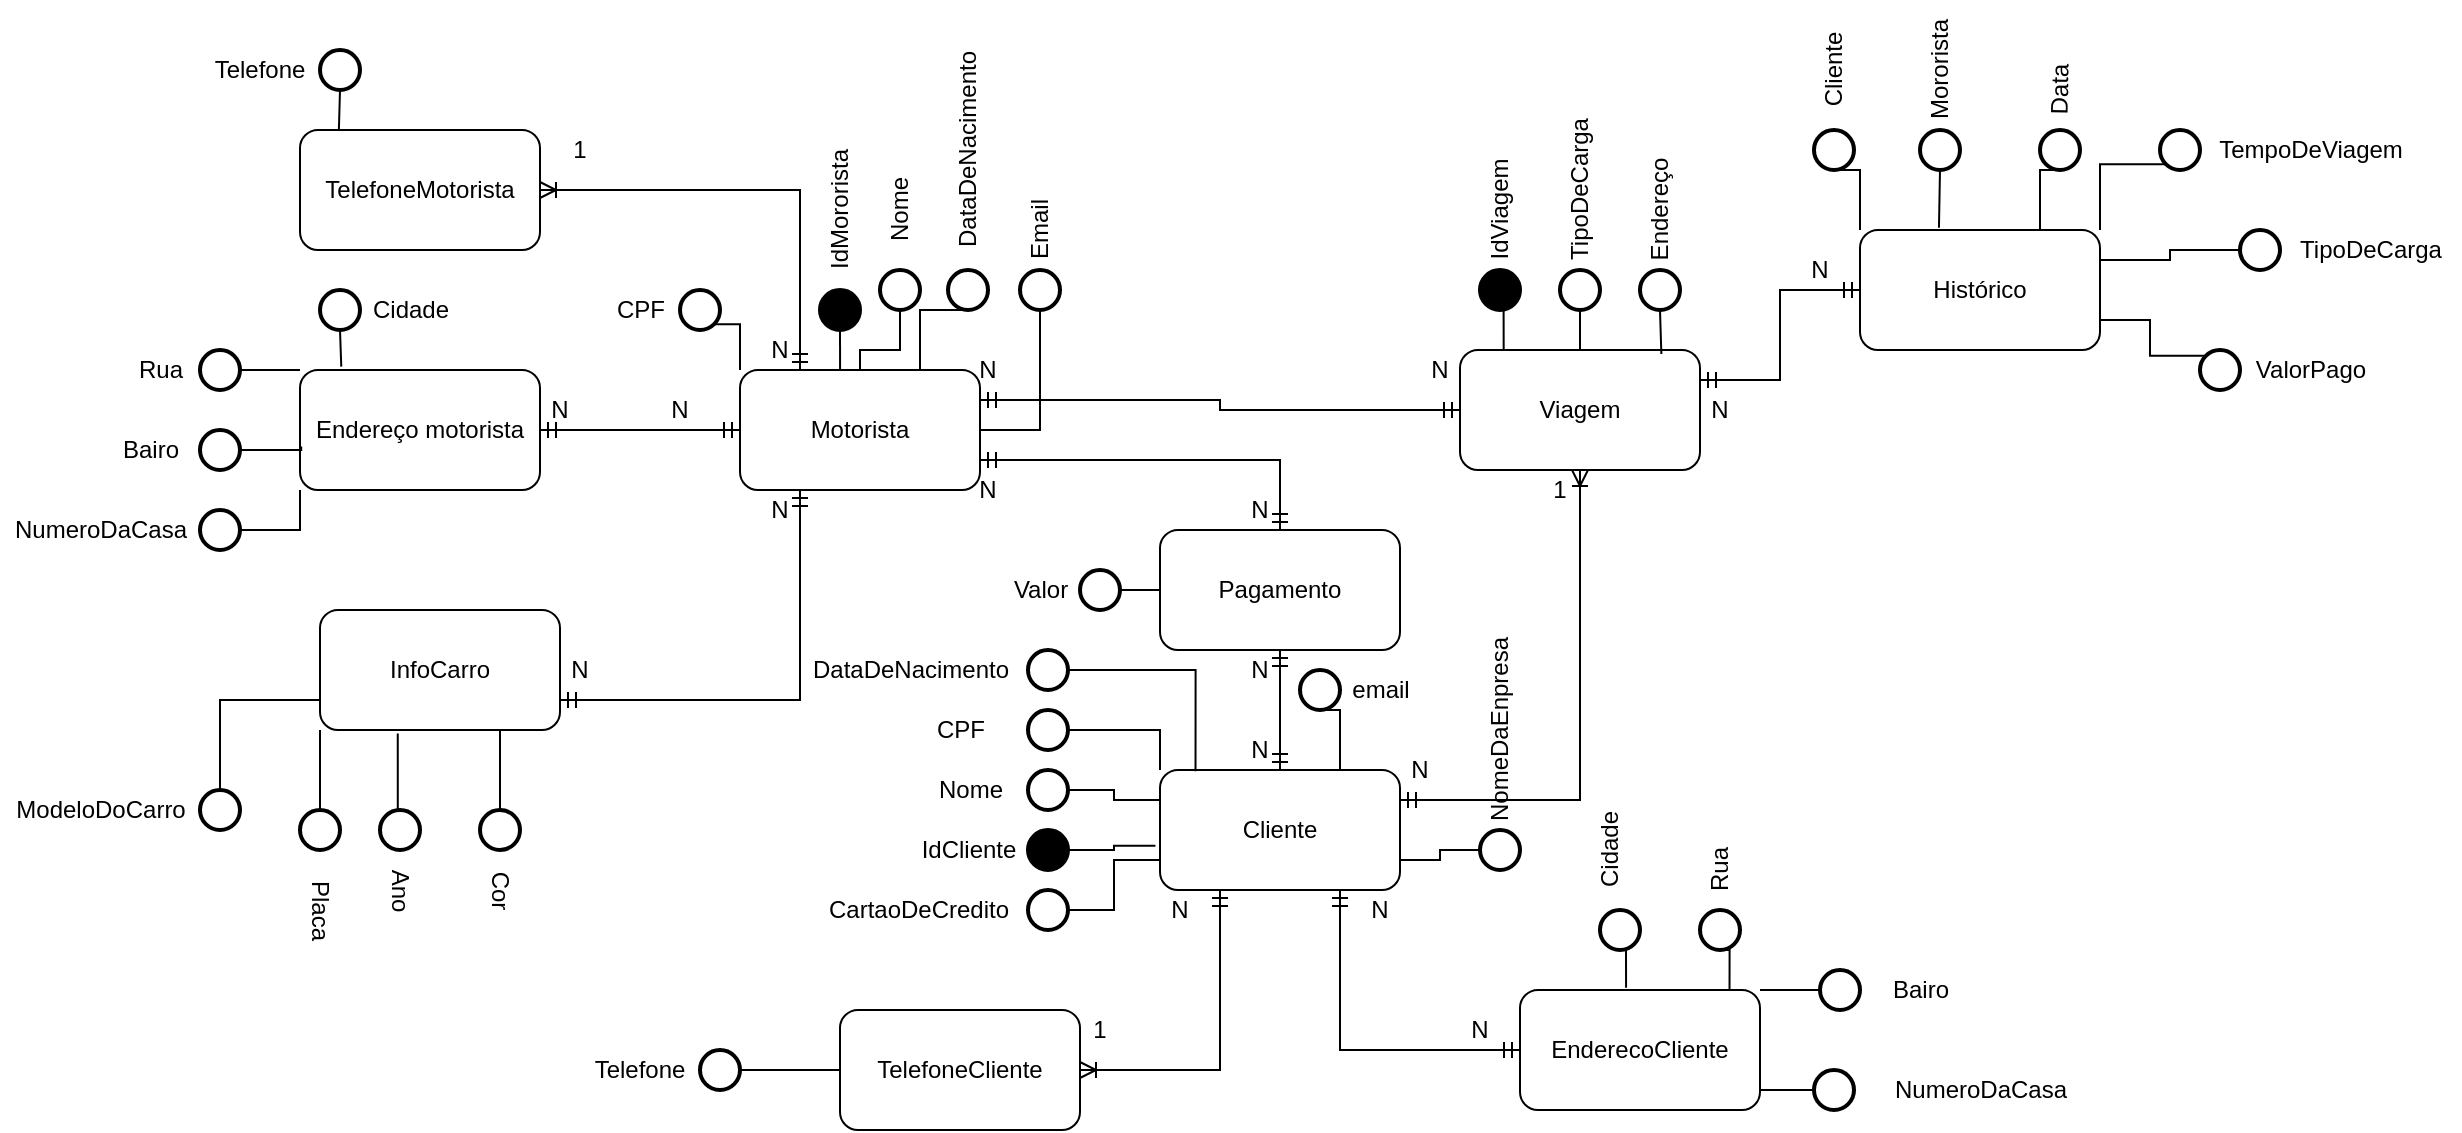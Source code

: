 <mxfile version="14.9.7" type="github"><diagram id="eJUkHfppgbeLTDtg9tYt" name="Page-1"><mxGraphModel dx="1794" dy="1623" grid="1" gridSize="10" guides="1" tooltips="1" connect="1" arrows="1" fold="1" page="1" pageScale="1" pageWidth="827" pageHeight="1169" math="0" shadow="0"><root><mxCell id="0"/><mxCell id="1" parent="0"/><mxCell id="LYVnRPtUyM-_wFMMdky0-37" style="edgeStyle=orthogonalEdgeStyle;rounded=0;orthogonalLoop=1;jettySize=auto;html=1;exitX=1;exitY=0.5;exitDx=0;exitDy=0;startArrow=ERoneToMany;startFill=0;endArrow=ERmandOne;endFill=0;entryX=0.25;entryY=0;entryDx=0;entryDy=0;" edge="1" parent="1" source="LYVnRPtUyM-_wFMMdky0-5" target="LYVnRPtUyM-_wFMMdky0-6"><mxGeometry relative="1" as="geometry"><mxPoint x="320" y="49.647" as="targetPoint"/></mxGeometry></mxCell><mxCell id="LYVnRPtUyM-_wFMMdky0-5" value="TelefoneMotorista" style="rounded=1;whiteSpace=wrap;html=1;" vertex="1" parent="1"><mxGeometry x="70" y="20" width="120" height="60" as="geometry"/></mxCell><mxCell id="LYVnRPtUyM-_wFMMdky0-32" style="edgeStyle=orthogonalEdgeStyle;rounded=0;orthogonalLoop=1;jettySize=auto;html=1;exitX=1;exitY=0.25;exitDx=0;exitDy=0;entryX=0;entryY=0.5;entryDx=0;entryDy=0;startArrow=ERmandOne;startFill=0;endArrow=ERmandOne;endFill=0;" edge="1" parent="1" source="LYVnRPtUyM-_wFMMdky0-6" target="LYVnRPtUyM-_wFMMdky0-9"><mxGeometry relative="1" as="geometry"/></mxCell><mxCell id="LYVnRPtUyM-_wFMMdky0-33" style="edgeStyle=orthogonalEdgeStyle;rounded=0;orthogonalLoop=1;jettySize=auto;html=1;exitX=1;exitY=0.75;exitDx=0;exitDy=0;entryX=0.5;entryY=0;entryDx=0;entryDy=0;startArrow=ERmandOne;startFill=0;endArrow=ERmandOne;endFill=0;" edge="1" parent="1" source="LYVnRPtUyM-_wFMMdky0-6" target="LYVnRPtUyM-_wFMMdky0-7"><mxGeometry relative="1" as="geometry"/></mxCell><mxCell id="LYVnRPtUyM-_wFMMdky0-6" value="Motorista" style="rounded=1;whiteSpace=wrap;html=1;" vertex="1" parent="1"><mxGeometry x="290" y="140" width="120" height="60" as="geometry"/></mxCell><mxCell id="LYVnRPtUyM-_wFMMdky0-28" style="edgeStyle=orthogonalEdgeStyle;rounded=0;orthogonalLoop=1;jettySize=auto;html=1;exitX=0.5;exitY=1;exitDx=0;exitDy=0;startArrow=ERmandOne;startFill=0;endArrow=ERmandOne;endFill=0;" edge="1" parent="1" source="LYVnRPtUyM-_wFMMdky0-7" target="LYVnRPtUyM-_wFMMdky0-13"><mxGeometry relative="1" as="geometry"/></mxCell><mxCell id="LYVnRPtUyM-_wFMMdky0-7" value="Pagamento" style="rounded=1;whiteSpace=wrap;html=1;" vertex="1" parent="1"><mxGeometry x="500" y="220" width="120" height="60" as="geometry"/></mxCell><mxCell id="LYVnRPtUyM-_wFMMdky0-8" value="Histórico" style="rounded=1;whiteSpace=wrap;html=1;" vertex="1" parent="1"><mxGeometry x="850" y="70" width="120" height="60" as="geometry"/></mxCell><mxCell id="LYVnRPtUyM-_wFMMdky0-30" style="edgeStyle=orthogonalEdgeStyle;rounded=0;orthogonalLoop=1;jettySize=auto;html=1;exitX=1;exitY=0.25;exitDx=0;exitDy=0;entryX=0;entryY=0.5;entryDx=0;entryDy=0;startArrow=ERmandOne;startFill=0;endArrow=ERmandOne;endFill=0;" edge="1" parent="1" source="LYVnRPtUyM-_wFMMdky0-9" target="LYVnRPtUyM-_wFMMdky0-8"><mxGeometry relative="1" as="geometry"/></mxCell><mxCell id="LYVnRPtUyM-_wFMMdky0-34" style="edgeStyle=orthogonalEdgeStyle;rounded=0;orthogonalLoop=1;jettySize=auto;html=1;exitX=0.5;exitY=1;exitDx=0;exitDy=0;entryX=1;entryY=0.25;entryDx=0;entryDy=0;startArrow=ERoneToMany;startFill=0;endArrow=ERmandOne;endFill=0;" edge="1" parent="1" source="LYVnRPtUyM-_wFMMdky0-9" target="LYVnRPtUyM-_wFMMdky0-13"><mxGeometry relative="1" as="geometry"/></mxCell><mxCell id="LYVnRPtUyM-_wFMMdky0-9" value="Viagem" style="rounded=1;whiteSpace=wrap;html=1;" vertex="1" parent="1"><mxGeometry x="650" y="130" width="120" height="60" as="geometry"/></mxCell><mxCell id="LYVnRPtUyM-_wFMMdky0-12" style="edgeStyle=orthogonalEdgeStyle;rounded=0;orthogonalLoop=1;jettySize=auto;html=1;exitX=0.75;exitY=1;exitDx=0;exitDy=0;entryX=0.75;entryY=1;entryDx=0;entryDy=0;" edge="1" parent="1" source="LYVnRPtUyM-_wFMMdky0-10" target="LYVnRPtUyM-_wFMMdky0-10"><mxGeometry relative="1" as="geometry"><mxPoint x="289.471" y="370" as="targetPoint"/></mxGeometry></mxCell><mxCell id="LYVnRPtUyM-_wFMMdky0-17" style="edgeStyle=orthogonalEdgeStyle;rounded=0;orthogonalLoop=1;jettySize=auto;html=1;exitX=1;exitY=0.5;exitDx=0;exitDy=0;entryX=0;entryY=0.5;entryDx=0;entryDy=0;endArrow=ERmandOne;endFill=0;startArrow=ERmandOne;startFill=0;" edge="1" parent="1" source="LYVnRPtUyM-_wFMMdky0-10" target="LYVnRPtUyM-_wFMMdky0-6"><mxGeometry relative="1" as="geometry"/></mxCell><mxCell id="LYVnRPtUyM-_wFMMdky0-10" value="Endereço motorista" style="rounded=1;whiteSpace=wrap;html=1;" vertex="1" parent="1"><mxGeometry x="70" y="140" width="120" height="60" as="geometry"/></mxCell><mxCell id="LYVnRPtUyM-_wFMMdky0-38" style="edgeStyle=orthogonalEdgeStyle;rounded=0;orthogonalLoop=1;jettySize=auto;html=1;exitX=1;exitY=0.75;exitDx=0;exitDy=0;entryX=0.25;entryY=1;entryDx=0;entryDy=0;startArrow=ERmandOne;startFill=0;endArrow=ERmandOne;endFill=0;" edge="1" parent="1" source="LYVnRPtUyM-_wFMMdky0-11" target="LYVnRPtUyM-_wFMMdky0-6"><mxGeometry relative="1" as="geometry"/></mxCell><mxCell id="LYVnRPtUyM-_wFMMdky0-11" value="InfoCarro" style="rounded=1;whiteSpace=wrap;html=1;" vertex="1" parent="1"><mxGeometry x="80" y="260" width="120" height="60" as="geometry"/></mxCell><mxCell id="LYVnRPtUyM-_wFMMdky0-31" style="edgeStyle=orthogonalEdgeStyle;rounded=0;orthogonalLoop=1;jettySize=auto;html=1;exitX=0.75;exitY=1;exitDx=0;exitDy=0;entryX=0;entryY=0.5;entryDx=0;entryDy=0;startArrow=ERmandOne;startFill=0;endArrow=ERmandOne;endFill=0;" edge="1" parent="1" source="LYVnRPtUyM-_wFMMdky0-13" target="LYVnRPtUyM-_wFMMdky0-15"><mxGeometry relative="1" as="geometry"/></mxCell><mxCell id="LYVnRPtUyM-_wFMMdky0-13" value="Cliente" style="rounded=1;whiteSpace=wrap;html=1;" vertex="1" parent="1"><mxGeometry x="500" y="340" width="120" height="60" as="geometry"/></mxCell><mxCell id="LYVnRPtUyM-_wFMMdky0-35" style="edgeStyle=orthogonalEdgeStyle;rounded=0;orthogonalLoop=1;jettySize=auto;html=1;exitX=1;exitY=0.5;exitDx=0;exitDy=0;entryX=0.25;entryY=1;entryDx=0;entryDy=0;startArrow=ERoneToMany;startFill=0;endArrow=ERmandOne;endFill=0;" edge="1" parent="1" source="LYVnRPtUyM-_wFMMdky0-14" target="LYVnRPtUyM-_wFMMdky0-13"><mxGeometry relative="1" as="geometry"/></mxCell><mxCell id="LYVnRPtUyM-_wFMMdky0-14" value="TelefoneCliente" style="rounded=1;whiteSpace=wrap;html=1;" vertex="1" parent="1"><mxGeometry x="340" y="460" width="120" height="60" as="geometry"/></mxCell><mxCell id="LYVnRPtUyM-_wFMMdky0-15" value="EnderecoCliente" style="rounded=1;whiteSpace=wrap;html=1;" vertex="1" parent="1"><mxGeometry x="680" y="450" width="120" height="60" as="geometry"/></mxCell><mxCell id="LYVnRPtUyM-_wFMMdky0-20" value="1" style="text;html=1;strokeColor=none;fillColor=none;align=center;verticalAlign=middle;whiteSpace=wrap;rounded=0;" vertex="1" parent="1"><mxGeometry x="190" y="20" width="40" height="20" as="geometry"/></mxCell><mxCell id="LYVnRPtUyM-_wFMMdky0-21" value="N" style="text;html=1;strokeColor=none;fillColor=none;align=center;verticalAlign=middle;whiteSpace=wrap;rounded=0;" vertex="1" parent="1"><mxGeometry x="290" y="120" width="40" height="20" as="geometry"/></mxCell><mxCell id="LYVnRPtUyM-_wFMMdky0-22" value="N" style="text;html=1;strokeColor=none;fillColor=none;align=center;verticalAlign=middle;whiteSpace=wrap;rounded=0;" vertex="1" parent="1"><mxGeometry x="180" y="150" width="40" height="20" as="geometry"/></mxCell><mxCell id="LYVnRPtUyM-_wFMMdky0-23" value="N" style="text;html=1;strokeColor=none;fillColor=none;align=center;verticalAlign=middle;whiteSpace=wrap;rounded=0;" vertex="1" parent="1"><mxGeometry x="240" y="150" width="40" height="20" as="geometry"/></mxCell><mxCell id="LYVnRPtUyM-_wFMMdky0-24" value="N" style="text;html=1;strokeColor=none;fillColor=none;align=center;verticalAlign=middle;whiteSpace=wrap;rounded=0;" vertex="1" parent="1"><mxGeometry x="190" y="280" width="40" height="20" as="geometry"/></mxCell><mxCell id="LYVnRPtUyM-_wFMMdky0-25" value="N" style="text;html=1;strokeColor=none;fillColor=none;align=center;verticalAlign=middle;whiteSpace=wrap;rounded=0;" vertex="1" parent="1"><mxGeometry x="300" y="200" width="20" height="20" as="geometry"/></mxCell><mxCell id="LYVnRPtUyM-_wFMMdky0-41" value="1" style="text;html=1;strokeColor=none;fillColor=none;align=center;verticalAlign=middle;whiteSpace=wrap;rounded=0;" vertex="1" parent="1"><mxGeometry x="450" y="460" width="40" height="20" as="geometry"/></mxCell><mxCell id="LYVnRPtUyM-_wFMMdky0-42" value="1" style="text;html=1;strokeColor=none;fillColor=none;align=center;verticalAlign=middle;whiteSpace=wrap;rounded=0;" vertex="1" parent="1"><mxGeometry x="680" y="190" width="40" height="20" as="geometry"/></mxCell><mxCell id="LYVnRPtUyM-_wFMMdky0-44" value="N" style="text;html=1;strokeColor=none;fillColor=none;align=center;verticalAlign=middle;whiteSpace=wrap;rounded=0;" vertex="1" parent="1"><mxGeometry x="490" y="400" width="40" height="20" as="geometry"/></mxCell><mxCell id="LYVnRPtUyM-_wFMMdky0-45" value="N" style="text;html=1;strokeColor=none;fillColor=none;align=center;verticalAlign=middle;whiteSpace=wrap;rounded=0;" vertex="1" parent="1"><mxGeometry x="590" y="400" width="40" height="20" as="geometry"/></mxCell><mxCell id="LYVnRPtUyM-_wFMMdky0-46" value="N" style="text;html=1;strokeColor=none;fillColor=none;align=center;verticalAlign=middle;whiteSpace=wrap;rounded=0;" vertex="1" parent="1"><mxGeometry x="640" y="460" width="40" height="20" as="geometry"/></mxCell><mxCell id="LYVnRPtUyM-_wFMMdky0-47" value="N" style="text;html=1;strokeColor=none;fillColor=none;align=center;verticalAlign=middle;whiteSpace=wrap;rounded=0;" vertex="1" parent="1"><mxGeometry x="530" y="280" width="40" height="20" as="geometry"/></mxCell><mxCell id="LYVnRPtUyM-_wFMMdky0-48" value="N" style="text;html=1;strokeColor=none;fillColor=none;align=center;verticalAlign=middle;whiteSpace=wrap;rounded=0;" vertex="1" parent="1"><mxGeometry x="530" y="320" width="40" height="20" as="geometry"/></mxCell><mxCell id="LYVnRPtUyM-_wFMMdky0-49" value="N" style="text;html=1;strokeColor=none;fillColor=none;align=center;verticalAlign=middle;whiteSpace=wrap;rounded=0;" vertex="1" parent="1"><mxGeometry x="610" y="330" width="40" height="20" as="geometry"/></mxCell><mxCell id="LYVnRPtUyM-_wFMMdky0-50" value="N" style="text;html=1;strokeColor=none;fillColor=none;align=center;verticalAlign=middle;whiteSpace=wrap;rounded=0;" vertex="1" parent="1"><mxGeometry x="394" y="190" width="40" height="20" as="geometry"/></mxCell><mxCell id="LYVnRPtUyM-_wFMMdky0-51" value="N" style="text;html=1;strokeColor=none;fillColor=none;align=center;verticalAlign=middle;whiteSpace=wrap;rounded=0;" vertex="1" parent="1"><mxGeometry x="394" y="130" width="40" height="20" as="geometry"/></mxCell><mxCell id="LYVnRPtUyM-_wFMMdky0-52" value="N" style="text;html=1;strokeColor=none;fillColor=none;align=center;verticalAlign=middle;whiteSpace=wrap;rounded=0;" vertex="1" parent="1"><mxGeometry x="620" y="130" width="40" height="20" as="geometry"/></mxCell><mxCell id="LYVnRPtUyM-_wFMMdky0-53" value="N" style="text;html=1;strokeColor=none;fillColor=none;align=center;verticalAlign=middle;whiteSpace=wrap;rounded=0;" vertex="1" parent="1"><mxGeometry x="760" y="150" width="40" height="20" as="geometry"/></mxCell><mxCell id="LYVnRPtUyM-_wFMMdky0-54" value="N" style="text;html=1;strokeColor=none;fillColor=none;align=center;verticalAlign=middle;whiteSpace=wrap;rounded=0;" vertex="1" parent="1"><mxGeometry x="810" y="80" width="40" height="20" as="geometry"/></mxCell><mxCell id="LYVnRPtUyM-_wFMMdky0-55" value="N" style="text;html=1;strokeColor=none;fillColor=none;align=center;verticalAlign=middle;whiteSpace=wrap;rounded=0;" vertex="1" parent="1"><mxGeometry x="530" y="200" width="40" height="20" as="geometry"/></mxCell><mxCell id="LYVnRPtUyM-_wFMMdky0-67" style="edgeStyle=orthogonalEdgeStyle;rounded=0;orthogonalLoop=1;jettySize=auto;html=1;exitX=0.5;exitY=1;exitDx=0;exitDy=0;exitPerimeter=0;entryX=0.182;entryY=-0.006;entryDx=0;entryDy=0;entryPerimeter=0;startArrow=none;startFill=0;endArrow=none;endFill=0;" edge="1" parent="1" source="LYVnRPtUyM-_wFMMdky0-57" target="LYVnRPtUyM-_wFMMdky0-9"><mxGeometry relative="1" as="geometry"/></mxCell><mxCell id="LYVnRPtUyM-_wFMMdky0-57" value="" style="strokeWidth=2;html=1;shape=mxgraph.flowchart.start_2;whiteSpace=wrap;fillColor=#000000;" vertex="1" parent="1"><mxGeometry x="660" y="90" width="20" height="20" as="geometry"/></mxCell><mxCell id="LYVnRPtUyM-_wFMMdky0-66" style="edgeStyle=orthogonalEdgeStyle;rounded=0;orthogonalLoop=1;jettySize=auto;html=1;exitX=0.5;exitY=1;exitDx=0;exitDy=0;exitPerimeter=0;entryX=0.417;entryY=0;entryDx=0;entryDy=0;entryPerimeter=0;startArrow=none;startFill=0;endArrow=none;endFill=0;" edge="1" parent="1" source="LYVnRPtUyM-_wFMMdky0-60" target="LYVnRPtUyM-_wFMMdky0-6"><mxGeometry relative="1" as="geometry"/></mxCell><mxCell id="LYVnRPtUyM-_wFMMdky0-60" value="" style="strokeWidth=2;html=1;shape=mxgraph.flowchart.start_2;whiteSpace=wrap;fillColor=#000000;" vertex="1" parent="1"><mxGeometry x="330" y="100" width="20" height="20" as="geometry"/></mxCell><mxCell id="LYVnRPtUyM-_wFMMdky0-68" style="edgeStyle=orthogonalEdgeStyle;rounded=0;orthogonalLoop=1;jettySize=auto;html=1;exitX=1;exitY=0.5;exitDx=0;exitDy=0;exitPerimeter=0;entryX=-0.019;entryY=0.631;entryDx=0;entryDy=0;entryPerimeter=0;startArrow=none;startFill=0;endArrow=none;endFill=0;" edge="1" parent="1" source="LYVnRPtUyM-_wFMMdky0-65" target="LYVnRPtUyM-_wFMMdky0-13"><mxGeometry relative="1" as="geometry"/></mxCell><mxCell id="LYVnRPtUyM-_wFMMdky0-65" value="" style="strokeWidth=2;html=1;shape=mxgraph.flowchart.start_2;whiteSpace=wrap;fillColor=#000000;" vertex="1" parent="1"><mxGeometry x="434" y="370" width="20" height="20" as="geometry"/></mxCell><mxCell id="LYVnRPtUyM-_wFMMdky0-70" style="edgeStyle=orthogonalEdgeStyle;rounded=0;orthogonalLoop=1;jettySize=auto;html=1;exitX=1;exitY=0.5;exitDx=0;exitDy=0;exitPerimeter=0;entryX=0;entryY=0.5;entryDx=0;entryDy=0;startArrow=none;startFill=0;endArrow=none;endFill=0;" edge="1" parent="1" source="LYVnRPtUyM-_wFMMdky0-69" target="LYVnRPtUyM-_wFMMdky0-7"><mxGeometry relative="1" as="geometry"/></mxCell><mxCell id="LYVnRPtUyM-_wFMMdky0-69" value="" style="strokeWidth=2;html=1;shape=mxgraph.flowchart.start_2;whiteSpace=wrap;fillColor=#FFFFFF;" vertex="1" parent="1"><mxGeometry x="460" y="240" width="20" height="20" as="geometry"/></mxCell><mxCell id="LYVnRPtUyM-_wFMMdky0-73" style="edgeStyle=orthogonalEdgeStyle;rounded=0;orthogonalLoop=1;jettySize=auto;html=1;exitX=1;exitY=0.5;exitDx=0;exitDy=0;exitPerimeter=0;entryX=0.5;entryY=0;entryDx=0;entryDy=0;startArrow=none;startFill=0;endArrow=none;endFill=0;" edge="1" parent="1" source="LYVnRPtUyM-_wFMMdky0-71" target="LYVnRPtUyM-_wFMMdky0-9"><mxGeometry relative="1" as="geometry"/></mxCell><mxCell id="LYVnRPtUyM-_wFMMdky0-71" value="" style="strokeWidth=2;html=1;shape=mxgraph.flowchart.start_2;whiteSpace=wrap;fillColor=#FFFFFF;direction=south;" vertex="1" parent="1"><mxGeometry x="700" y="90" width="20" height="20" as="geometry"/></mxCell><mxCell id="LYVnRPtUyM-_wFMMdky0-74" style="edgeStyle=orthogonalEdgeStyle;rounded=0;orthogonalLoop=1;jettySize=auto;html=1;exitX=0.5;exitY=1;exitDx=0;exitDy=0;exitPerimeter=0;entryX=0.839;entryY=0.033;entryDx=0;entryDy=0;entryPerimeter=0;startArrow=none;startFill=0;endArrow=none;endFill=0;" edge="1" parent="1" source="LYVnRPtUyM-_wFMMdky0-72" target="LYVnRPtUyM-_wFMMdky0-9"><mxGeometry relative="1" as="geometry"/></mxCell><mxCell id="LYVnRPtUyM-_wFMMdky0-72" value="" style="strokeWidth=2;html=1;shape=mxgraph.flowchart.start_2;whiteSpace=wrap;fillColor=#FFFFFF;" vertex="1" parent="1"><mxGeometry x="740" y="90" width="20" height="20" as="geometry"/></mxCell><mxCell id="LYVnRPtUyM-_wFMMdky0-76" style="edgeStyle=orthogonalEdgeStyle;rounded=0;orthogonalLoop=1;jettySize=auto;html=1;exitX=0.5;exitY=1;exitDx=0;exitDy=0;exitPerimeter=0;entryX=0.162;entryY=0;entryDx=0;entryDy=0;entryPerimeter=0;startArrow=none;startFill=0;endArrow=none;endFill=0;" edge="1" parent="1" source="LYVnRPtUyM-_wFMMdky0-75" target="LYVnRPtUyM-_wFMMdky0-5"><mxGeometry relative="1" as="geometry"/></mxCell><mxCell id="LYVnRPtUyM-_wFMMdky0-75" value="" style="strokeWidth=2;html=1;shape=mxgraph.flowchart.start_2;whiteSpace=wrap;fillColor=#FFFFFF;" vertex="1" parent="1"><mxGeometry x="80" y="-20" width="20" height="20" as="geometry"/></mxCell><mxCell id="LYVnRPtUyM-_wFMMdky0-87" style="edgeStyle=orthogonalEdgeStyle;rounded=0;orthogonalLoop=1;jettySize=auto;html=1;exitX=0.5;exitY=1;exitDx=0;exitDy=0;exitPerimeter=0;entryX=0.172;entryY=-0.028;entryDx=0;entryDy=0;entryPerimeter=0;startArrow=none;startFill=0;endArrow=none;endFill=0;" edge="1" parent="1" source="LYVnRPtUyM-_wFMMdky0-77" target="LYVnRPtUyM-_wFMMdky0-10"><mxGeometry relative="1" as="geometry"/></mxCell><mxCell id="LYVnRPtUyM-_wFMMdky0-77" value="" style="strokeWidth=2;html=1;shape=mxgraph.flowchart.start_2;whiteSpace=wrap;fillColor=#FFFFFF;" vertex="1" parent="1"><mxGeometry x="80" y="100" width="20" height="20" as="geometry"/></mxCell><mxCell id="LYVnRPtUyM-_wFMMdky0-82" style="edgeStyle=orthogonalEdgeStyle;rounded=0;orthogonalLoop=1;jettySize=auto;html=1;exitX=1;exitY=0.5;exitDx=0;exitDy=0;exitPerimeter=0;entryX=0;entryY=0;entryDx=0;entryDy=0;startArrow=none;startFill=0;endArrow=none;endFill=0;" edge="1" parent="1" source="LYVnRPtUyM-_wFMMdky0-78" target="LYVnRPtUyM-_wFMMdky0-10"><mxGeometry relative="1" as="geometry"/></mxCell><mxCell id="LYVnRPtUyM-_wFMMdky0-78" value="" style="strokeWidth=2;html=1;shape=mxgraph.flowchart.start_2;whiteSpace=wrap;fillColor=#FFFFFF;" vertex="1" parent="1"><mxGeometry x="20" y="130" width="20" height="20" as="geometry"/></mxCell><mxCell id="LYVnRPtUyM-_wFMMdky0-83" style="edgeStyle=orthogonalEdgeStyle;rounded=0;orthogonalLoop=1;jettySize=auto;html=1;exitX=1;exitY=0.5;exitDx=0;exitDy=0;exitPerimeter=0;entryX=0.005;entryY=0.638;entryDx=0;entryDy=0;entryPerimeter=0;startArrow=none;startFill=0;endArrow=none;endFill=0;" edge="1" parent="1" source="LYVnRPtUyM-_wFMMdky0-79" target="LYVnRPtUyM-_wFMMdky0-10"><mxGeometry relative="1" as="geometry"/></mxCell><mxCell id="LYVnRPtUyM-_wFMMdky0-79" value="" style="strokeWidth=2;html=1;shape=mxgraph.flowchart.start_2;whiteSpace=wrap;fillColor=#FFFFFF;" vertex="1" parent="1"><mxGeometry x="20" y="170" width="20" height="20" as="geometry"/></mxCell><mxCell id="LYVnRPtUyM-_wFMMdky0-84" style="edgeStyle=orthogonalEdgeStyle;rounded=0;orthogonalLoop=1;jettySize=auto;html=1;exitX=1;exitY=0.5;exitDx=0;exitDy=0;exitPerimeter=0;entryX=0;entryY=1;entryDx=0;entryDy=0;startArrow=none;startFill=0;endArrow=none;endFill=0;" edge="1" parent="1" source="LYVnRPtUyM-_wFMMdky0-80" target="LYVnRPtUyM-_wFMMdky0-10"><mxGeometry relative="1" as="geometry"/></mxCell><mxCell id="LYVnRPtUyM-_wFMMdky0-80" value="" style="strokeWidth=2;html=1;shape=mxgraph.flowchart.start_2;whiteSpace=wrap;fillColor=#FFFFFF;" vertex="1" parent="1"><mxGeometry x="20" y="210" width="20" height="20" as="geometry"/></mxCell><mxCell id="LYVnRPtUyM-_wFMMdky0-95" style="edgeStyle=orthogonalEdgeStyle;rounded=0;orthogonalLoop=1;jettySize=auto;html=1;exitX=0.5;exitY=0;exitDx=0;exitDy=0;exitPerimeter=0;entryX=0.75;entryY=1;entryDx=0;entryDy=0;startArrow=none;startFill=0;endArrow=none;endFill=0;" edge="1" parent="1" source="LYVnRPtUyM-_wFMMdky0-88" target="LYVnRPtUyM-_wFMMdky0-11"><mxGeometry relative="1" as="geometry"/></mxCell><mxCell id="LYVnRPtUyM-_wFMMdky0-88" value="" style="strokeWidth=2;html=1;shape=mxgraph.flowchart.start_2;whiteSpace=wrap;fillColor=#FFFFFF;" vertex="1" parent="1"><mxGeometry x="160" y="360" width="20" height="20" as="geometry"/></mxCell><mxCell id="LYVnRPtUyM-_wFMMdky0-94" style="edgeStyle=orthogonalEdgeStyle;rounded=0;orthogonalLoop=1;jettySize=auto;html=1;exitX=0.5;exitY=0;exitDx=0;exitDy=0;exitPerimeter=0;entryX=0.324;entryY=1.03;entryDx=0;entryDy=0;entryPerimeter=0;startArrow=none;startFill=0;endArrow=none;endFill=0;" edge="1" parent="1" source="LYVnRPtUyM-_wFMMdky0-89" target="LYVnRPtUyM-_wFMMdky0-11"><mxGeometry relative="1" as="geometry"/></mxCell><mxCell id="LYVnRPtUyM-_wFMMdky0-89" value="" style="strokeWidth=2;html=1;shape=mxgraph.flowchart.start_2;whiteSpace=wrap;fillColor=#FFFFFF;" vertex="1" parent="1"><mxGeometry x="110" y="360" width="20" height="20" as="geometry"/></mxCell><mxCell id="LYVnRPtUyM-_wFMMdky0-93" style="edgeStyle=orthogonalEdgeStyle;rounded=0;orthogonalLoop=1;jettySize=auto;html=1;exitX=0.5;exitY=0;exitDx=0;exitDy=0;exitPerimeter=0;entryX=0;entryY=1;entryDx=0;entryDy=0;startArrow=none;startFill=0;endArrow=none;endFill=0;" edge="1" parent="1" source="LYVnRPtUyM-_wFMMdky0-90" target="LYVnRPtUyM-_wFMMdky0-11"><mxGeometry relative="1" as="geometry"/></mxCell><mxCell id="LYVnRPtUyM-_wFMMdky0-90" value="" style="strokeWidth=2;html=1;shape=mxgraph.flowchart.start_2;whiteSpace=wrap;fillColor=#FFFFFF;" vertex="1" parent="1"><mxGeometry x="70" y="360" width="20" height="20" as="geometry"/></mxCell><mxCell id="LYVnRPtUyM-_wFMMdky0-92" style="edgeStyle=orthogonalEdgeStyle;rounded=0;orthogonalLoop=1;jettySize=auto;html=1;exitX=0.5;exitY=0;exitDx=0;exitDy=0;exitPerimeter=0;entryX=0;entryY=0.75;entryDx=0;entryDy=0;startArrow=none;startFill=0;endArrow=none;endFill=0;" edge="1" parent="1" source="LYVnRPtUyM-_wFMMdky0-91" target="LYVnRPtUyM-_wFMMdky0-11"><mxGeometry relative="1" as="geometry"/></mxCell><mxCell id="LYVnRPtUyM-_wFMMdky0-91" value="" style="strokeWidth=2;html=1;shape=mxgraph.flowchart.start_2;whiteSpace=wrap;fillColor=#FFFFFF;" vertex="1" parent="1"><mxGeometry x="20" y="350" width="20" height="20" as="geometry"/></mxCell><mxCell id="LYVnRPtUyM-_wFMMdky0-131" style="edgeStyle=orthogonalEdgeStyle;rounded=0;orthogonalLoop=1;jettySize=auto;html=1;exitX=1;exitY=0.5;exitDx=0;exitDy=0;exitPerimeter=0;entryX=0;entryY=0.5;entryDx=0;entryDy=0;startArrow=none;startFill=0;endArrow=none;endFill=0;" edge="1" parent="1" source="LYVnRPtUyM-_wFMMdky0-96" target="LYVnRPtUyM-_wFMMdky0-14"><mxGeometry relative="1" as="geometry"/></mxCell><mxCell id="LYVnRPtUyM-_wFMMdky0-96" value="" style="strokeWidth=2;html=1;shape=mxgraph.flowchart.start_2;whiteSpace=wrap;fillColor=#FFFFFF;" vertex="1" parent="1"><mxGeometry x="270" y="480" width="20" height="20" as="geometry"/></mxCell><mxCell id="LYVnRPtUyM-_wFMMdky0-103" style="edgeStyle=orthogonalEdgeStyle;rounded=0;orthogonalLoop=1;jettySize=auto;html=1;exitX=0.5;exitY=1;exitDx=0;exitDy=0;exitPerimeter=0;entryX=0;entryY=0;entryDx=0;entryDy=0;startArrow=none;startFill=0;endArrow=none;endFill=0;" edge="1" parent="1" source="LYVnRPtUyM-_wFMMdky0-97" target="LYVnRPtUyM-_wFMMdky0-8"><mxGeometry relative="1" as="geometry"/></mxCell><mxCell id="LYVnRPtUyM-_wFMMdky0-97" value="" style="strokeWidth=2;html=1;shape=mxgraph.flowchart.start_2;whiteSpace=wrap;fillColor=#FFFFFF;" vertex="1" parent="1"><mxGeometry x="827" y="20" width="20" height="20" as="geometry"/></mxCell><mxCell id="LYVnRPtUyM-_wFMMdky0-104" style="edgeStyle=orthogonalEdgeStyle;rounded=0;orthogonalLoop=1;jettySize=auto;html=1;exitX=0.5;exitY=1;exitDx=0;exitDy=0;exitPerimeter=0;entryX=0.329;entryY=-0.019;entryDx=0;entryDy=0;entryPerimeter=0;startArrow=none;startFill=0;endArrow=none;endFill=0;" edge="1" parent="1" source="LYVnRPtUyM-_wFMMdky0-98" target="LYVnRPtUyM-_wFMMdky0-8"><mxGeometry relative="1" as="geometry"/></mxCell><mxCell id="LYVnRPtUyM-_wFMMdky0-98" value="" style="strokeWidth=2;html=1;shape=mxgraph.flowchart.start_2;whiteSpace=wrap;fillColor=#FFFFFF;" vertex="1" parent="1"><mxGeometry x="880" y="20" width="20" height="20" as="geometry"/></mxCell><mxCell id="LYVnRPtUyM-_wFMMdky0-105" style="edgeStyle=orthogonalEdgeStyle;rounded=0;orthogonalLoop=1;jettySize=auto;html=1;exitX=0.5;exitY=1;exitDx=0;exitDy=0;exitPerimeter=0;entryX=0.75;entryY=0;entryDx=0;entryDy=0;startArrow=none;startFill=0;endArrow=none;endFill=0;" edge="1" parent="1" source="LYVnRPtUyM-_wFMMdky0-99" target="LYVnRPtUyM-_wFMMdky0-8"><mxGeometry relative="1" as="geometry"/></mxCell><mxCell id="LYVnRPtUyM-_wFMMdky0-99" value="" style="strokeWidth=2;html=1;shape=mxgraph.flowchart.start_2;whiteSpace=wrap;fillColor=#FFFFFF;" vertex="1" parent="1"><mxGeometry x="940" y="20" width="20" height="20" as="geometry"/></mxCell><mxCell id="LYVnRPtUyM-_wFMMdky0-106" style="edgeStyle=orthogonalEdgeStyle;rounded=0;orthogonalLoop=1;jettySize=auto;html=1;exitX=0.145;exitY=0.855;exitDx=0;exitDy=0;exitPerimeter=0;entryX=1;entryY=0;entryDx=0;entryDy=0;startArrow=none;startFill=0;endArrow=none;endFill=0;" edge="1" parent="1" source="LYVnRPtUyM-_wFMMdky0-100" target="LYVnRPtUyM-_wFMMdky0-8"><mxGeometry relative="1" as="geometry"/></mxCell><mxCell id="LYVnRPtUyM-_wFMMdky0-100" value="" style="strokeWidth=2;html=1;shape=mxgraph.flowchart.start_2;whiteSpace=wrap;fillColor=#FFFFFF;" vertex="1" parent="1"><mxGeometry x="1000" y="20" width="20" height="20" as="geometry"/></mxCell><mxCell id="LYVnRPtUyM-_wFMMdky0-107" style="edgeStyle=orthogonalEdgeStyle;rounded=0;orthogonalLoop=1;jettySize=auto;html=1;exitX=0;exitY=0.5;exitDx=0;exitDy=0;exitPerimeter=0;entryX=1;entryY=0.25;entryDx=0;entryDy=0;startArrow=none;startFill=0;endArrow=none;endFill=0;" edge="1" parent="1" source="LYVnRPtUyM-_wFMMdky0-101" target="LYVnRPtUyM-_wFMMdky0-8"><mxGeometry relative="1" as="geometry"/></mxCell><mxCell id="LYVnRPtUyM-_wFMMdky0-101" value="" style="strokeWidth=2;html=1;shape=mxgraph.flowchart.start_2;whiteSpace=wrap;fillColor=#FFFFFF;" vertex="1" parent="1"><mxGeometry x="1040" y="70" width="20" height="20" as="geometry"/></mxCell><mxCell id="LYVnRPtUyM-_wFMMdky0-108" style="edgeStyle=orthogonalEdgeStyle;rounded=0;orthogonalLoop=1;jettySize=auto;html=1;exitX=0.145;exitY=0.145;exitDx=0;exitDy=0;exitPerimeter=0;entryX=1;entryY=0.75;entryDx=0;entryDy=0;startArrow=none;startFill=0;endArrow=none;endFill=0;" edge="1" parent="1" source="LYVnRPtUyM-_wFMMdky0-102" target="LYVnRPtUyM-_wFMMdky0-8"><mxGeometry relative="1" as="geometry"/></mxCell><mxCell id="LYVnRPtUyM-_wFMMdky0-102" value="" style="strokeWidth=2;html=1;shape=mxgraph.flowchart.start_2;whiteSpace=wrap;fillColor=#FFFFFF;" vertex="1" parent="1"><mxGeometry x="1020" y="130" width="20" height="20" as="geometry"/></mxCell><mxCell id="LYVnRPtUyM-_wFMMdky0-113" style="edgeStyle=orthogonalEdgeStyle;rounded=0;orthogonalLoop=1;jettySize=auto;html=1;exitX=0.5;exitY=1;exitDx=0;exitDy=0;exitPerimeter=0;entryX=0.442;entryY=-0.019;entryDx=0;entryDy=0;entryPerimeter=0;startArrow=none;startFill=0;endArrow=none;endFill=0;" edge="1" parent="1" source="LYVnRPtUyM-_wFMMdky0-109" target="LYVnRPtUyM-_wFMMdky0-15"><mxGeometry relative="1" as="geometry"/></mxCell><mxCell id="LYVnRPtUyM-_wFMMdky0-109" value="" style="strokeWidth=2;html=1;shape=mxgraph.flowchart.start_2;whiteSpace=wrap;fillColor=#FFFFFF;" vertex="1" parent="1"><mxGeometry x="720" y="410" width="20" height="20" as="geometry"/></mxCell><mxCell id="LYVnRPtUyM-_wFMMdky0-115" style="edgeStyle=orthogonalEdgeStyle;rounded=0;orthogonalLoop=1;jettySize=auto;html=1;exitX=0.5;exitY=1;exitDx=0;exitDy=0;exitPerimeter=0;entryX=0.873;entryY=0.001;entryDx=0;entryDy=0;entryPerimeter=0;startArrow=none;startFill=0;endArrow=none;endFill=0;" edge="1" parent="1" source="LYVnRPtUyM-_wFMMdky0-110" target="LYVnRPtUyM-_wFMMdky0-15"><mxGeometry relative="1" as="geometry"/></mxCell><mxCell id="LYVnRPtUyM-_wFMMdky0-110" value="" style="strokeWidth=2;html=1;shape=mxgraph.flowchart.start_2;whiteSpace=wrap;fillColor=#FFFFFF;" vertex="1" parent="1"><mxGeometry x="770" y="410" width="20" height="20" as="geometry"/></mxCell><mxCell id="LYVnRPtUyM-_wFMMdky0-116" style="edgeStyle=orthogonalEdgeStyle;rounded=0;orthogonalLoop=1;jettySize=auto;html=1;exitX=0;exitY=0.5;exitDx=0;exitDy=0;exitPerimeter=0;entryX=1;entryY=0;entryDx=0;entryDy=0;startArrow=none;startFill=0;endArrow=none;endFill=0;" edge="1" parent="1" source="LYVnRPtUyM-_wFMMdky0-111" target="LYVnRPtUyM-_wFMMdky0-15"><mxGeometry relative="1" as="geometry"/></mxCell><mxCell id="LYVnRPtUyM-_wFMMdky0-111" value="" style="strokeWidth=2;html=1;shape=mxgraph.flowchart.start_2;whiteSpace=wrap;fillColor=#FFFFFF;" vertex="1" parent="1"><mxGeometry x="830" y="440" width="20" height="20" as="geometry"/></mxCell><mxCell id="LYVnRPtUyM-_wFMMdky0-117" style="edgeStyle=orthogonalEdgeStyle;rounded=0;orthogonalLoop=1;jettySize=auto;html=1;exitX=0;exitY=0.5;exitDx=0;exitDy=0;exitPerimeter=0;entryX=1;entryY=0.75;entryDx=0;entryDy=0;startArrow=none;startFill=0;endArrow=none;endFill=0;" edge="1" parent="1" source="LYVnRPtUyM-_wFMMdky0-112" target="LYVnRPtUyM-_wFMMdky0-15"><mxGeometry relative="1" as="geometry"/></mxCell><mxCell id="LYVnRPtUyM-_wFMMdky0-112" value="" style="strokeWidth=2;html=1;shape=mxgraph.flowchart.start_2;whiteSpace=wrap;fillColor=#FFFFFF;" vertex="1" parent="1"><mxGeometry x="827" y="490" width="20" height="20" as="geometry"/></mxCell><mxCell id="LYVnRPtUyM-_wFMMdky0-128" style="edgeStyle=orthogonalEdgeStyle;rounded=0;orthogonalLoop=1;jettySize=auto;html=1;exitX=1;exitY=0.5;exitDx=0;exitDy=0;exitPerimeter=0;entryX=0;entryY=0.25;entryDx=0;entryDy=0;startArrow=none;startFill=0;endArrow=none;endFill=0;" edge="1" parent="1" source="LYVnRPtUyM-_wFMMdky0-118" target="LYVnRPtUyM-_wFMMdky0-13"><mxGeometry relative="1" as="geometry"/></mxCell><mxCell id="LYVnRPtUyM-_wFMMdky0-118" value="" style="strokeWidth=2;html=1;shape=mxgraph.flowchart.start_2;whiteSpace=wrap;fillColor=#FFFFFF;" vertex="1" parent="1"><mxGeometry x="434" y="340" width="20" height="20" as="geometry"/></mxCell><mxCell id="LYVnRPtUyM-_wFMMdky0-127" style="edgeStyle=orthogonalEdgeStyle;rounded=0;orthogonalLoop=1;jettySize=auto;html=1;exitX=1;exitY=0.5;exitDx=0;exitDy=0;exitPerimeter=0;startArrow=none;startFill=0;endArrow=none;endFill=0;entryX=0;entryY=0;entryDx=0;entryDy=0;" edge="1" parent="1" source="LYVnRPtUyM-_wFMMdky0-119" target="LYVnRPtUyM-_wFMMdky0-13"><mxGeometry relative="1" as="geometry"><mxPoint x="490" y="330" as="targetPoint"/></mxGeometry></mxCell><mxCell id="LYVnRPtUyM-_wFMMdky0-119" value="" style="strokeWidth=2;html=1;shape=mxgraph.flowchart.start_2;whiteSpace=wrap;fillColor=#FFFFFF;" vertex="1" parent="1"><mxGeometry x="434" y="310" width="20" height="20" as="geometry"/></mxCell><mxCell id="LYVnRPtUyM-_wFMMdky0-124" style="edgeStyle=orthogonalEdgeStyle;rounded=0;orthogonalLoop=1;jettySize=auto;html=1;exitX=0.5;exitY=1;exitDx=0;exitDy=0;exitPerimeter=0;entryX=0.75;entryY=0;entryDx=0;entryDy=0;startArrow=none;startFill=0;endArrow=none;endFill=0;" edge="1" parent="1" source="LYVnRPtUyM-_wFMMdky0-120" target="LYVnRPtUyM-_wFMMdky0-13"><mxGeometry relative="1" as="geometry"/></mxCell><mxCell id="LYVnRPtUyM-_wFMMdky0-120" value="" style="strokeWidth=2;html=1;shape=mxgraph.flowchart.start_2;whiteSpace=wrap;fillColor=#FFFFFF;" vertex="1" parent="1"><mxGeometry x="570" y="290" width="20" height="20" as="geometry"/></mxCell><mxCell id="LYVnRPtUyM-_wFMMdky0-125" style="edgeStyle=orthogonalEdgeStyle;rounded=0;orthogonalLoop=1;jettySize=auto;html=1;exitX=0;exitY=0.5;exitDx=0;exitDy=0;exitPerimeter=0;entryX=1;entryY=0.75;entryDx=0;entryDy=0;startArrow=none;startFill=0;endArrow=none;endFill=0;" edge="1" parent="1" source="LYVnRPtUyM-_wFMMdky0-121" target="LYVnRPtUyM-_wFMMdky0-13"><mxGeometry relative="1" as="geometry"/></mxCell><mxCell id="LYVnRPtUyM-_wFMMdky0-121" value="" style="strokeWidth=2;html=1;shape=mxgraph.flowchart.start_2;whiteSpace=wrap;fillColor=#FFFFFF;" vertex="1" parent="1"><mxGeometry x="660" y="370" width="20" height="20" as="geometry"/></mxCell><mxCell id="LYVnRPtUyM-_wFMMdky0-129" style="edgeStyle=orthogonalEdgeStyle;rounded=0;orthogonalLoop=1;jettySize=auto;html=1;exitX=1;exitY=0.5;exitDx=0;exitDy=0;exitPerimeter=0;entryX=0;entryY=0.75;entryDx=0;entryDy=0;startArrow=none;startFill=0;endArrow=none;endFill=0;" edge="1" parent="1" source="LYVnRPtUyM-_wFMMdky0-122" target="LYVnRPtUyM-_wFMMdky0-13"><mxGeometry relative="1" as="geometry"/></mxCell><mxCell id="LYVnRPtUyM-_wFMMdky0-122" value="" style="strokeWidth=2;html=1;shape=mxgraph.flowchart.start_2;whiteSpace=wrap;fillColor=#FFFFFF;" vertex="1" parent="1"><mxGeometry x="434" y="400" width="20" height="20" as="geometry"/></mxCell><mxCell id="LYVnRPtUyM-_wFMMdky0-126" style="edgeStyle=orthogonalEdgeStyle;rounded=0;orthogonalLoop=1;jettySize=auto;html=1;exitX=1;exitY=0.5;exitDx=0;exitDy=0;exitPerimeter=0;entryX=0.148;entryY=0.011;entryDx=0;entryDy=0;entryPerimeter=0;startArrow=none;startFill=0;endArrow=none;endFill=0;" edge="1" parent="1" source="LYVnRPtUyM-_wFMMdky0-123" target="LYVnRPtUyM-_wFMMdky0-13"><mxGeometry relative="1" as="geometry"/></mxCell><mxCell id="LYVnRPtUyM-_wFMMdky0-123" value="" style="strokeWidth=2;html=1;shape=mxgraph.flowchart.start_2;whiteSpace=wrap;fillColor=#FFFFFF;" vertex="1" parent="1"><mxGeometry x="434" y="280" width="20" height="20" as="geometry"/></mxCell><mxCell id="LYVnRPtUyM-_wFMMdky0-130" value="Telefone" style="text;html=1;strokeColor=none;fillColor=none;align=center;verticalAlign=middle;whiteSpace=wrap;rounded=0;" vertex="1" parent="1"><mxGeometry x="220" y="480" width="40" height="20" as="geometry"/></mxCell><mxCell id="LYVnRPtUyM-_wFMMdky0-134" value="Telefone" style="text;html=1;strokeColor=none;fillColor=none;align=center;verticalAlign=middle;whiteSpace=wrap;rounded=0;" vertex="1" parent="1"><mxGeometry x="30" y="-20" width="40" height="20" as="geometry"/></mxCell><mxCell id="LYVnRPtUyM-_wFMMdky0-139" style="edgeStyle=orthogonalEdgeStyle;rounded=0;orthogonalLoop=1;jettySize=auto;html=1;exitX=0.855;exitY=0.855;exitDx=0;exitDy=0;exitPerimeter=0;entryX=0;entryY=1;entryDx=0;entryDy=0;startArrow=none;startFill=0;endArrow=none;endFill=0;" edge="1" parent="1" source="LYVnRPtUyM-_wFMMdky0-135" target="LYVnRPtUyM-_wFMMdky0-21"><mxGeometry relative="1" as="geometry"/></mxCell><mxCell id="LYVnRPtUyM-_wFMMdky0-135" value="" style="strokeWidth=2;html=1;shape=mxgraph.flowchart.start_2;whiteSpace=wrap;fillColor=#FFFFFF;" vertex="1" parent="1"><mxGeometry x="260" y="100" width="20" height="20" as="geometry"/></mxCell><mxCell id="LYVnRPtUyM-_wFMMdky0-140" style="edgeStyle=orthogonalEdgeStyle;rounded=0;orthogonalLoop=1;jettySize=auto;html=1;exitX=0.5;exitY=1;exitDx=0;exitDy=0;exitPerimeter=0;startArrow=none;startFill=0;endArrow=none;endFill=0;" edge="1" parent="1" source="LYVnRPtUyM-_wFMMdky0-136" target="LYVnRPtUyM-_wFMMdky0-6"><mxGeometry relative="1" as="geometry"/></mxCell><mxCell id="LYVnRPtUyM-_wFMMdky0-136" value="" style="strokeWidth=2;html=1;shape=mxgraph.flowchart.start_2;whiteSpace=wrap;fillColor=#FFFFFF;" vertex="1" parent="1"><mxGeometry x="360" y="90" width="20" height="20" as="geometry"/></mxCell><mxCell id="LYVnRPtUyM-_wFMMdky0-141" style="edgeStyle=orthogonalEdgeStyle;rounded=0;orthogonalLoop=1;jettySize=auto;html=1;exitX=0.5;exitY=1;exitDx=0;exitDy=0;exitPerimeter=0;entryX=0.75;entryY=0;entryDx=0;entryDy=0;startArrow=none;startFill=0;endArrow=none;endFill=0;" edge="1" parent="1" source="LYVnRPtUyM-_wFMMdky0-137" target="LYVnRPtUyM-_wFMMdky0-6"><mxGeometry relative="1" as="geometry"/></mxCell><mxCell id="LYVnRPtUyM-_wFMMdky0-137" value="" style="strokeWidth=2;html=1;shape=mxgraph.flowchart.start_2;whiteSpace=wrap;fillColor=#FFFFFF;" vertex="1" parent="1"><mxGeometry x="394" y="90" width="20" height="20" as="geometry"/></mxCell><mxCell id="LYVnRPtUyM-_wFMMdky0-142" style="edgeStyle=orthogonalEdgeStyle;rounded=0;orthogonalLoop=1;jettySize=auto;html=1;exitX=0.5;exitY=1;exitDx=0;exitDy=0;exitPerimeter=0;entryX=1;entryY=0.5;entryDx=0;entryDy=0;startArrow=none;startFill=0;endArrow=none;endFill=0;" edge="1" parent="1" source="LYVnRPtUyM-_wFMMdky0-138" target="LYVnRPtUyM-_wFMMdky0-6"><mxGeometry relative="1" as="geometry"/></mxCell><mxCell id="LYVnRPtUyM-_wFMMdky0-138" value="" style="strokeWidth=2;html=1;shape=mxgraph.flowchart.start_2;whiteSpace=wrap;fillColor=#FFFFFF;" vertex="1" parent="1"><mxGeometry x="430" y="90" width="20" height="20" as="geometry"/></mxCell><mxCell id="LYVnRPtUyM-_wFMMdky0-143" value="Valor" style="text;html=1;align=center;verticalAlign=middle;resizable=0;points=[];autosize=1;strokeColor=none;" vertex="1" parent="1"><mxGeometry x="420" y="240" width="40" height="20" as="geometry"/></mxCell><mxCell id="LYVnRPtUyM-_wFMMdky0-144" value="Cidade" style="text;html=1;align=center;verticalAlign=middle;resizable=0;points=[];autosize=1;strokeColor=none;" vertex="1" parent="1"><mxGeometry x="100" y="100" width="50" height="20" as="geometry"/></mxCell><mxCell id="LYVnRPtUyM-_wFMMdky0-145" value="Rua" style="text;html=1;align=center;verticalAlign=middle;resizable=0;points=[];autosize=1;strokeColor=none;" vertex="1" parent="1"><mxGeometry x="-20" y="130" width="40" height="20" as="geometry"/></mxCell><mxCell id="LYVnRPtUyM-_wFMMdky0-146" value="Bairo" style="text;html=1;align=center;verticalAlign=middle;resizable=0;points=[];autosize=1;strokeColor=none;" vertex="1" parent="1"><mxGeometry x="-25" y="170" width="40" height="20" as="geometry"/></mxCell><mxCell id="LYVnRPtUyM-_wFMMdky0-147" value="NumeroDaCasa" style="text;html=1;align=center;verticalAlign=middle;resizable=0;points=[];autosize=1;strokeColor=none;" vertex="1" parent="1"><mxGeometry x="-80" y="210" width="100" height="20" as="geometry"/></mxCell><mxCell id="LYVnRPtUyM-_wFMMdky0-148" value="ModeloDoCarro" style="text;html=1;align=center;verticalAlign=middle;resizable=0;points=[];autosize=1;strokeColor=none;" vertex="1" parent="1"><mxGeometry x="-80" y="350" width="100" height="20" as="geometry"/></mxCell><mxCell id="LYVnRPtUyM-_wFMMdky0-149" value="Placa" style="text;html=1;align=center;verticalAlign=middle;resizable=0;points=[];autosize=1;strokeColor=none;rotation=90;" vertex="1" parent="1"><mxGeometry x="55" y="400" width="50" height="20" as="geometry"/></mxCell><mxCell id="LYVnRPtUyM-_wFMMdky0-150" value="Ano" style="text;html=1;align=center;verticalAlign=middle;resizable=0;points=[];autosize=1;strokeColor=none;rotation=90;" vertex="1" parent="1"><mxGeometry x="100" y="390" width="40" height="20" as="geometry"/></mxCell><mxCell id="LYVnRPtUyM-_wFMMdky0-151" value="Cor" style="text;html=1;align=center;verticalAlign=middle;resizable=0;points=[];autosize=1;strokeColor=none;rotation=90;" vertex="1" parent="1"><mxGeometry x="155" y="390" width="30" height="20" as="geometry"/></mxCell><mxCell id="LYVnRPtUyM-_wFMMdky0-152" value="IdMororista" style="text;html=1;align=center;verticalAlign=middle;resizable=0;points=[];autosize=1;strokeColor=none;rotation=-90;" vertex="1" parent="1"><mxGeometry x="300" y="50" width="80" height="20" as="geometry"/></mxCell><mxCell id="LYVnRPtUyM-_wFMMdky0-153" value="Nome" style="text;html=1;align=center;verticalAlign=middle;resizable=0;points=[];autosize=1;strokeColor=none;rotation=-90;" vertex="1" parent="1"><mxGeometry x="345" y="50" width="50" height="20" as="geometry"/></mxCell><mxCell id="LYVnRPtUyM-_wFMMdky0-154" value="DataDeNacimento" style="text;html=1;align=center;verticalAlign=middle;resizable=0;points=[];autosize=1;strokeColor=none;rotation=-90;" vertex="1" parent="1"><mxGeometry x="349" y="20" width="110" height="20" as="geometry"/></mxCell><mxCell id="LYVnRPtUyM-_wFMMdky0-155" value="Email" style="text;html=1;align=center;verticalAlign=middle;resizable=0;points=[];autosize=1;strokeColor=none;rotation=-90;" vertex="1" parent="1"><mxGeometry x="415" y="60" width="50" height="20" as="geometry"/></mxCell><mxCell id="LYVnRPtUyM-_wFMMdky0-156" value="CPF" style="text;html=1;align=center;verticalAlign=middle;resizable=0;points=[];autosize=1;strokeColor=none;" vertex="1" parent="1"><mxGeometry x="220" y="100" width="40" height="20" as="geometry"/></mxCell><mxCell id="LYVnRPtUyM-_wFMMdky0-157" value="IdViagem" style="text;html=1;align=center;verticalAlign=middle;resizable=0;points=[];autosize=1;strokeColor=none;rotation=-90;" vertex="1" parent="1"><mxGeometry x="635" y="50" width="70" height="20" as="geometry"/></mxCell><mxCell id="LYVnRPtUyM-_wFMMdky0-158" value="TipoDeCarga" style="text;html=1;align=center;verticalAlign=middle;resizable=0;points=[];autosize=1;strokeColor=none;rotation=-90;" vertex="1" parent="1"><mxGeometry x="665" y="40" width="90" height="20" as="geometry"/></mxCell><mxCell id="LYVnRPtUyM-_wFMMdky0-159" value="Endereço" style="text;html=1;align=center;verticalAlign=middle;resizable=0;points=[];autosize=1;strokeColor=none;rotation=-90;" vertex="1" parent="1"><mxGeometry x="715" y="50" width="70" height="20" as="geometry"/></mxCell><mxCell id="LYVnRPtUyM-_wFMMdky0-160" value="IdCliente" style="text;html=1;align=center;verticalAlign=middle;resizable=0;points=[];autosize=1;strokeColor=none;" vertex="1" parent="1"><mxGeometry x="374" y="370" width="60" height="20" as="geometry"/></mxCell><mxCell id="LYVnRPtUyM-_wFMMdky0-161" value="Nome" style="text;html=1;align=center;verticalAlign=middle;resizable=0;points=[];autosize=1;strokeColor=none;" vertex="1" parent="1"><mxGeometry x="380" y="340" width="50" height="20" as="geometry"/></mxCell><mxCell id="LYVnRPtUyM-_wFMMdky0-162" value="CPF" style="text;html=1;align=center;verticalAlign=middle;resizable=0;points=[];autosize=1;strokeColor=none;" vertex="1" parent="1"><mxGeometry x="380" y="310" width="40" height="20" as="geometry"/></mxCell><mxCell id="LYVnRPtUyM-_wFMMdky0-163" value="DataDeNacimento" style="text;html=1;align=center;verticalAlign=middle;resizable=0;points=[];autosize=1;strokeColor=none;" vertex="1" parent="1"><mxGeometry x="320" y="280" width="110" height="20" as="geometry"/></mxCell><mxCell id="LYVnRPtUyM-_wFMMdky0-164" value="email" style="text;html=1;align=center;verticalAlign=middle;resizable=0;points=[];autosize=1;strokeColor=none;" vertex="1" parent="1"><mxGeometry x="590" y="290" width="40" height="20" as="geometry"/></mxCell><mxCell id="LYVnRPtUyM-_wFMMdky0-165" value="NomeDaEnpresa" style="text;html=1;align=center;verticalAlign=middle;resizable=0;points=[];autosize=1;strokeColor=none;rotation=-90;" vertex="1" parent="1"><mxGeometry x="615" y="310" width="110" height="20" as="geometry"/></mxCell><mxCell id="LYVnRPtUyM-_wFMMdky0-166" value="CartaoDeCredito" style="text;html=1;align=center;verticalAlign=middle;resizable=0;points=[];autosize=1;strokeColor=none;" vertex="1" parent="1"><mxGeometry x="324" y="400" width="110" height="20" as="geometry"/></mxCell><mxCell id="LYVnRPtUyM-_wFMMdky0-167" value="Cidade" style="text;html=1;align=center;verticalAlign=middle;resizable=0;points=[];autosize=1;strokeColor=none;rotation=-90;" vertex="1" parent="1"><mxGeometry x="700" y="370" width="50" height="20" as="geometry"/></mxCell><mxCell id="LYVnRPtUyM-_wFMMdky0-168" value="Rua" style="text;html=1;align=center;verticalAlign=middle;resizable=0;points=[];autosize=1;strokeColor=none;rotation=-90;" vertex="1" parent="1"><mxGeometry x="760" y="380" width="40" height="20" as="geometry"/></mxCell><mxCell id="LYVnRPtUyM-_wFMMdky0-169" value="Bairo" style="text;html=1;align=center;verticalAlign=middle;resizable=0;points=[];autosize=1;strokeColor=none;" vertex="1" parent="1"><mxGeometry x="860" y="440" width="40" height="20" as="geometry"/></mxCell><mxCell id="LYVnRPtUyM-_wFMMdky0-170" value="NumeroDaCasa" style="text;html=1;align=center;verticalAlign=middle;resizable=0;points=[];autosize=1;strokeColor=none;" vertex="1" parent="1"><mxGeometry x="860" y="490" width="100" height="20" as="geometry"/></mxCell><mxCell id="LYVnRPtUyM-_wFMMdky0-171" value="Cliente" style="text;html=1;align=center;verticalAlign=middle;resizable=0;points=[];autosize=1;strokeColor=none;rotation=-90;" vertex="1" parent="1"><mxGeometry x="812" y="-20" width="50" height="20" as="geometry"/></mxCell><mxCell id="LYVnRPtUyM-_wFMMdky0-172" value="Mororista" style="text;html=1;align=center;verticalAlign=middle;resizable=0;points=[];autosize=1;strokeColor=none;rotation=-90;" vertex="1" parent="1"><mxGeometry x="855" y="-20" width="70" height="20" as="geometry"/></mxCell><mxCell id="LYVnRPtUyM-_wFMMdky0-173" value="Data" style="text;html=1;align=center;verticalAlign=middle;resizable=0;points=[];autosize=1;strokeColor=none;rotation=-89;" vertex="1" parent="1"><mxGeometry x="930" y="-10" width="40" height="20" as="geometry"/></mxCell><mxCell id="LYVnRPtUyM-_wFMMdky0-174" value="TempoDeViagem" style="text;html=1;align=center;verticalAlign=middle;resizable=0;points=[];autosize=1;strokeColor=none;" vertex="1" parent="1"><mxGeometry x="1020" y="20" width="110" height="20" as="geometry"/></mxCell><mxCell id="LYVnRPtUyM-_wFMMdky0-175" value="TipoDeCarga" style="text;html=1;align=center;verticalAlign=middle;resizable=0;points=[];autosize=1;strokeColor=none;" vertex="1" parent="1"><mxGeometry x="1060" y="70" width="90" height="20" as="geometry"/></mxCell><mxCell id="LYVnRPtUyM-_wFMMdky0-176" value="ValorPago" style="text;html=1;align=center;verticalAlign=middle;resizable=0;points=[];autosize=1;strokeColor=none;" vertex="1" parent="1"><mxGeometry x="1040" y="130" width="70" height="20" as="geometry"/></mxCell></root></mxGraphModel></diagram></mxfile>